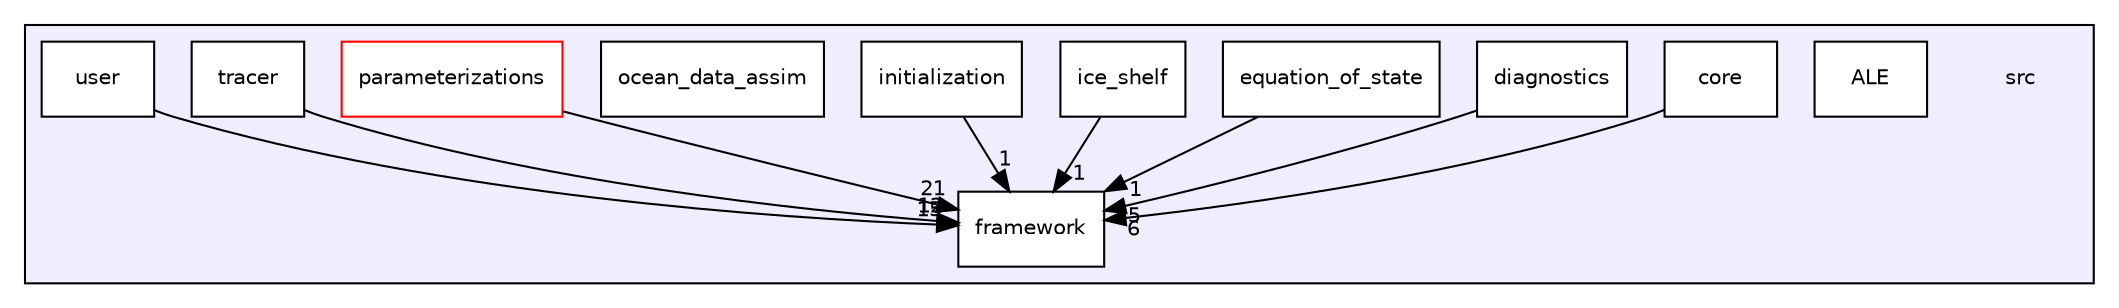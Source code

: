 digraph "/glade/work/altuntas/doxygen/MOM6/src" {
  compound=true
  node [ fontsize="10", fontname="Helvetica"];
  edge [ labelfontsize="10", labelfontname="Helvetica"];
  subgraph clusterdir_68267d1309a1af8e8297ef4c3efbcdba {
    graph [ bgcolor="#eeeeff", pencolor="black", label="" URL="dir_68267d1309a1af8e8297ef4c3efbcdba.html"];
    dir_68267d1309a1af8e8297ef4c3efbcdba [shape=plaintext label="src"];
    dir_46c4efbc2fdd36aaff2d92f0d53bbc5f [shape=box label="ALE" color="black" fillcolor="white" style="filled" URL="dir_46c4efbc2fdd36aaff2d92f0d53bbc5f.html"];
    dir_aebb8dcc11953d78e620bbef0b9e2183 [shape=box label="core" color="black" fillcolor="white" style="filled" URL="dir_aebb8dcc11953d78e620bbef0b9e2183.html"];
    dir_941f38c4e38886800e591b0dff3cead0 [shape=box label="diagnostics" color="black" fillcolor="white" style="filled" URL="dir_941f38c4e38886800e591b0dff3cead0.html"];
    dir_2e79efa5a200c32482668df7b7b77ba8 [shape=box label="equation_of_state" color="black" fillcolor="white" style="filled" URL="dir_2e79efa5a200c32482668df7b7b77ba8.html"];
    dir_5752cadd8276ecfd63d9b924f2a4d4b5 [shape=box label="framework" color="black" fillcolor="white" style="filled" URL="dir_5752cadd8276ecfd63d9b924f2a4d4b5.html"];
    dir_5c29a9e3bc5455fc61f46142ad02d86f [shape=box label="ice_shelf" color="black" fillcolor="white" style="filled" URL="dir_5c29a9e3bc5455fc61f46142ad02d86f.html"];
    dir_80d9a72a764e34362c8238d6d43b55a0 [shape=box label="initialization" color="black" fillcolor="white" style="filled" URL="dir_80d9a72a764e34362c8238d6d43b55a0.html"];
    dir_cdf45083c029a2f5876b6f64955c0ed9 [shape=box label="ocean_data_assim" color="black" fillcolor="white" style="filled" URL="dir_cdf45083c029a2f5876b6f64955c0ed9.html"];
    dir_8224c134a2c31ae723fb95b3c4123a27 [shape=box label="parameterizations" color="red" fillcolor="white" style="filled" URL="dir_8224c134a2c31ae723fb95b3c4123a27.html"];
    dir_419569bb6464a79f27b27102966d14b7 [shape=box label="tracer" color="black" fillcolor="white" style="filled" URL="dir_419569bb6464a79f27b27102966d14b7.html"];
    dir_8b0164eb0fb74115683f9812cb2f78f0 [shape=box label="user" color="black" fillcolor="white" style="filled" URL="dir_8b0164eb0fb74115683f9812cb2f78f0.html"];
  }
  dir_8b0164eb0fb74115683f9812cb2f78f0->dir_5752cadd8276ecfd63d9b924f2a4d4b5 [headlabel="15", labeldistance=1.5 headhref="dir_000018_000010.html"];
  dir_419569bb6464a79f27b27102966d14b7->dir_5752cadd8276ecfd63d9b924f2a4d4b5 [headlabel="12", labeldistance=1.5 headhref="dir_000017_000010.html"];
  dir_941f38c4e38886800e591b0dff3cead0->dir_5752cadd8276ecfd63d9b924f2a4d4b5 [headlabel="5", labeldistance=1.5 headhref="dir_000008_000010.html"];
  dir_80d9a72a764e34362c8238d6d43b55a0->dir_5752cadd8276ecfd63d9b924f2a4d4b5 [headlabel="1", labeldistance=1.5 headhref="dir_000012_000010.html"];
  dir_5c29a9e3bc5455fc61f46142ad02d86f->dir_5752cadd8276ecfd63d9b924f2a4d4b5 [headlabel="1", labeldistance=1.5 headhref="dir_000011_000010.html"];
  dir_aebb8dcc11953d78e620bbef0b9e2183->dir_5752cadd8276ecfd63d9b924f2a4d4b5 [headlabel="6", labeldistance=1.5 headhref="dir_000007_000010.html"];
  dir_8224c134a2c31ae723fb95b3c4123a27->dir_5752cadd8276ecfd63d9b924f2a4d4b5 [headlabel="21", labeldistance=1.5 headhref="dir_000014_000010.html"];
  dir_2e79efa5a200c32482668df7b7b77ba8->dir_5752cadd8276ecfd63d9b924f2a4d4b5 [headlabel="1", labeldistance=1.5 headhref="dir_000009_000010.html"];
}
